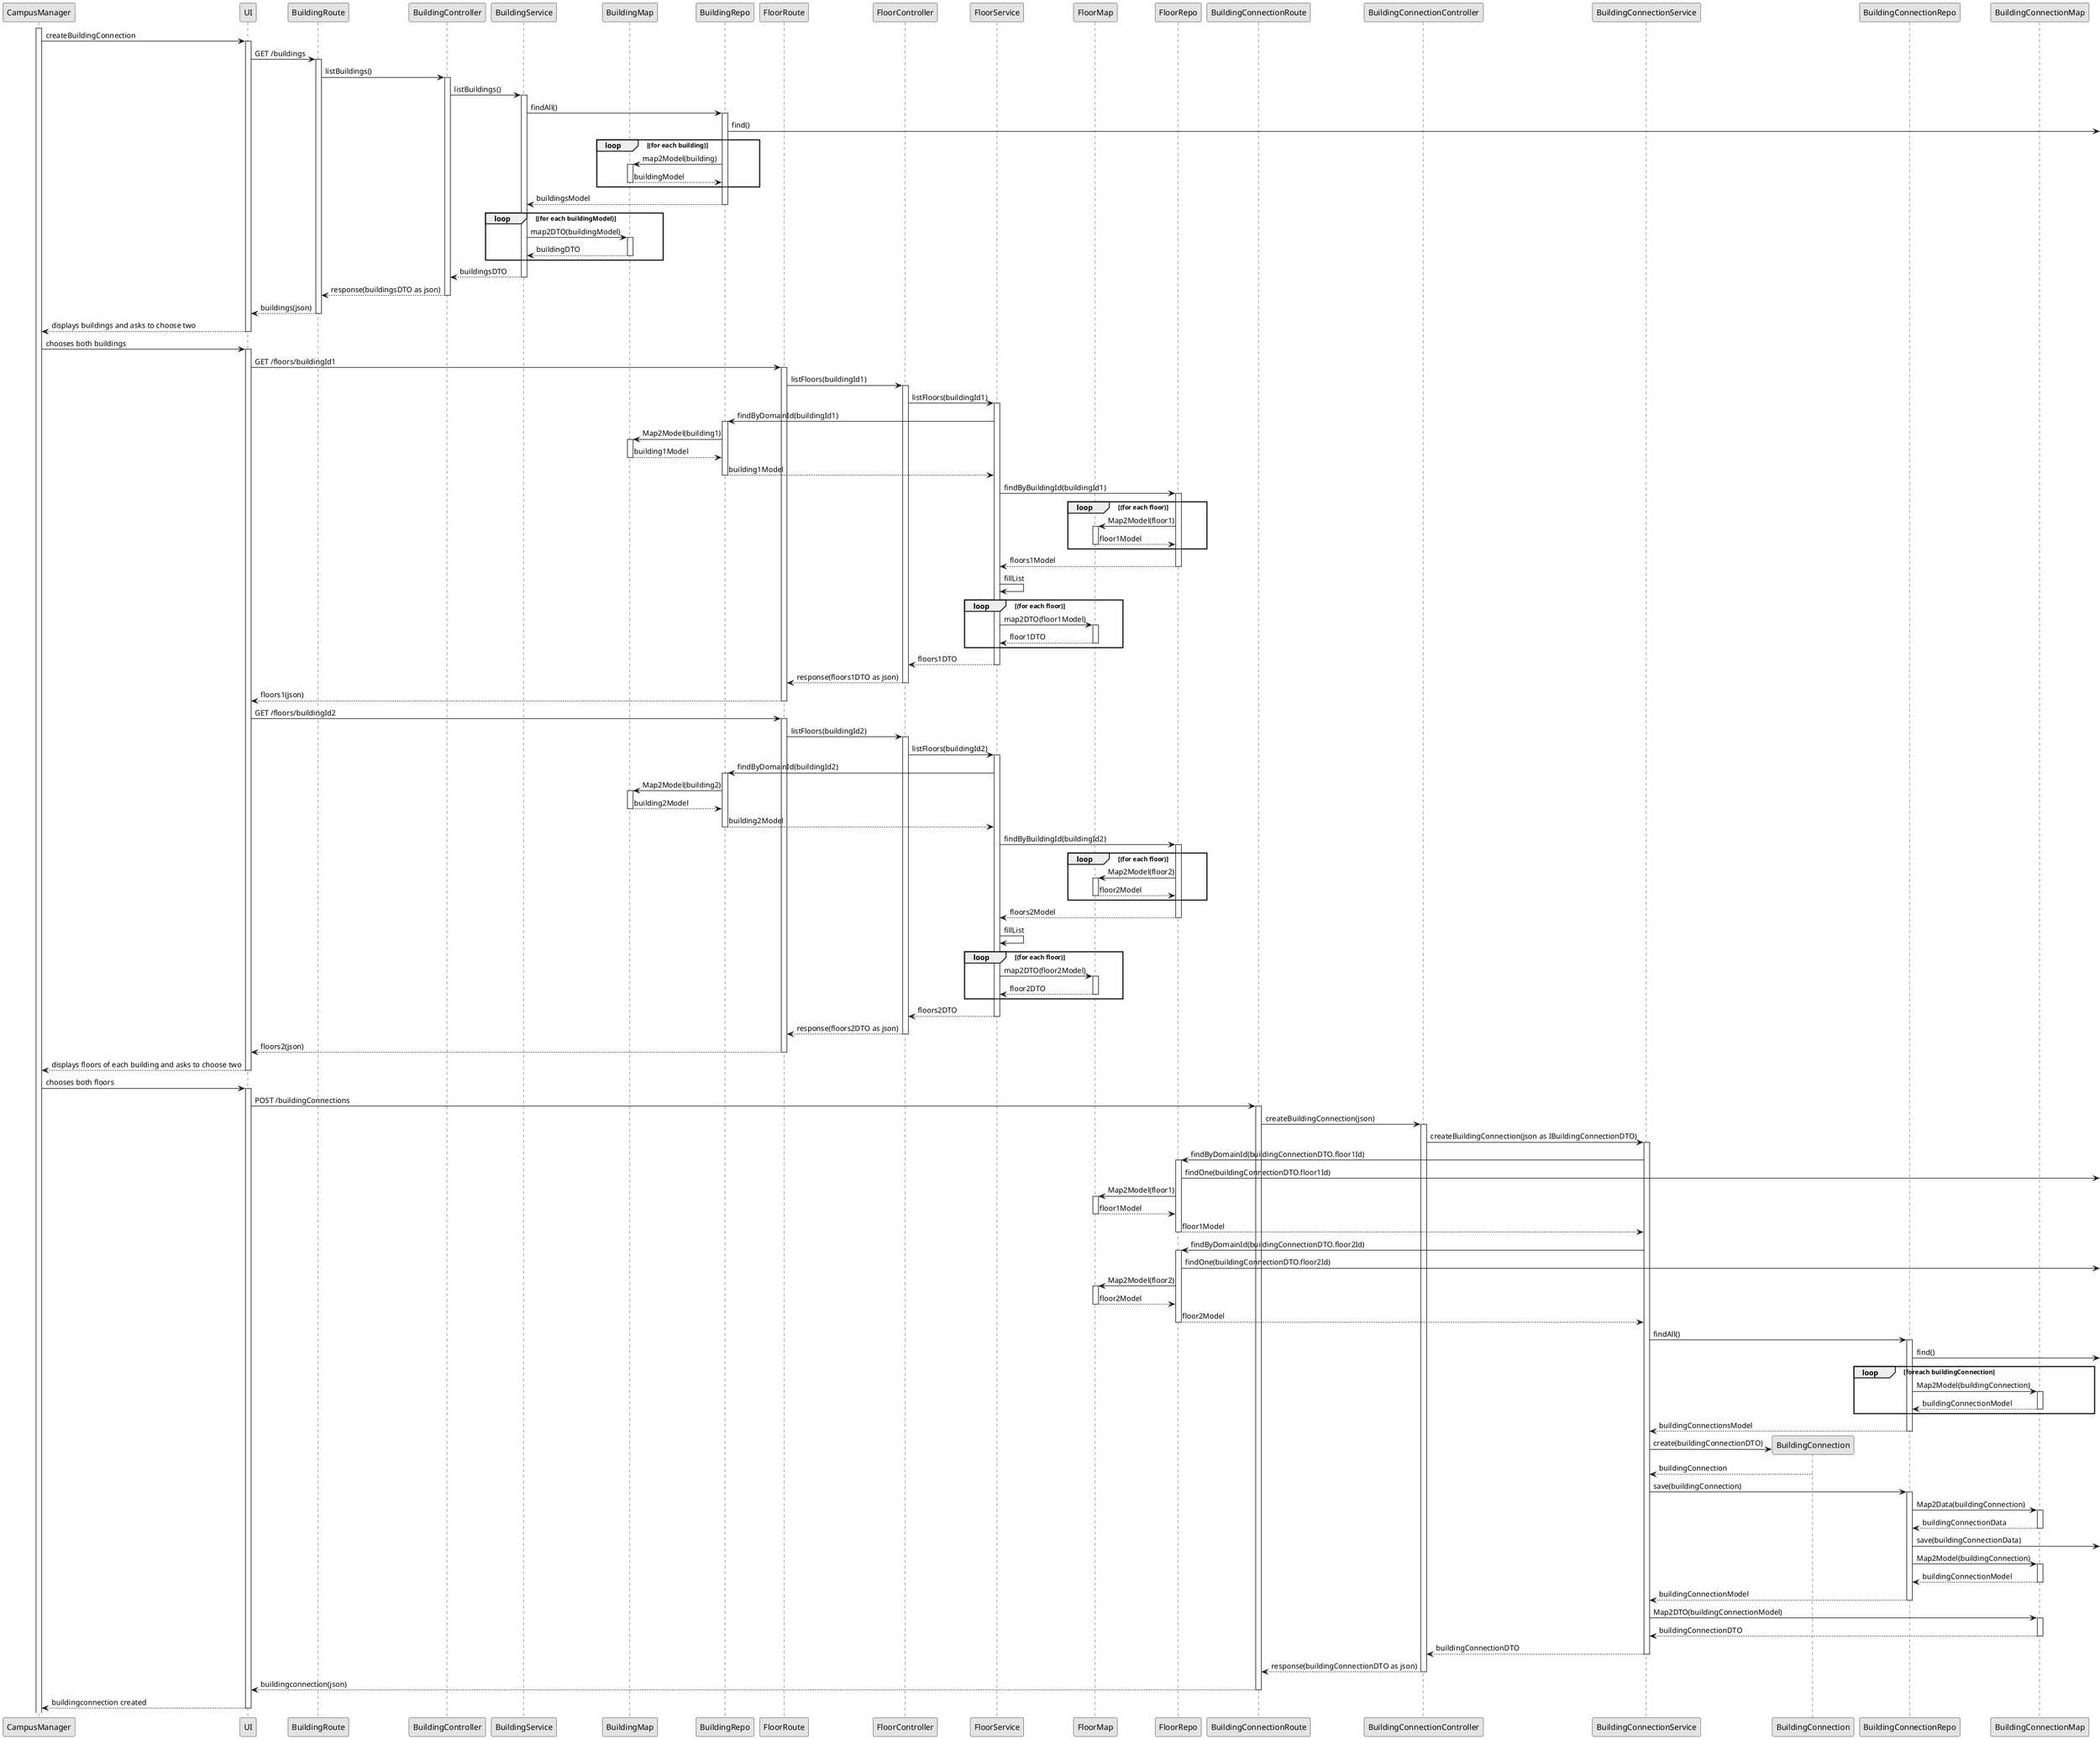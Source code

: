 @startuml
'http://plantuml.com/skinparam.html
skinparam monochrome true
skinparam packageStyle rect
skinparam shadowing false

participant CampusManager as CP
participant UI as UI

participant BuildingRoute as BR
participant BuildingController as BC
participant BuildingService as BS
participant BuildingMap as BM
participant BuildingRepo as BRe

participant FloorRoute as FR
participant FloorController as FC
participant FloorService as FS
participant FloorMap as FM
participant FloorRepo as FRe

participant BuildingConnectionRoute as BCR
participant BuildingConnectionController as BCC
participant BuildingConnectionService as BCS
participant BuildingConnection as BCD
participant BuildingConnectionRepo as BCRe
participant BuildingConnectionMap as BCM

activate CP
 CP -> UI: createBuildingConnection
  activate UI
   UI -> BR: GET /buildings
   activate BR
    BR -> BC: listBuildings()
    activate BC
     BC -> BS: listBuildings()
     activate BS
      BS -> BRe: findAll()
      activate BRe
       BRe -> :find()
       loop (for each building)
        BRe -> BM: map2Model(building)
        activate BM
         BM --> BRe: buildingModel
        deactivate BM
       end loop
        BRe --> BS: buildingsModel
        deactivate BRe
      loop (for each buildingModel)
       BS -> BM: map2DTO(buildingModel)
       activate BM
        BM --> BS: buildingDTO
       deactivate BM
      end loop
      BS --> BC: buildingsDTO
     deactivate BS
     BC --> BR: response(buildingsDTO as json)
    deactivate BC 
    BR --> UI: buildings(json)
   deactivate BR
   UI --> CP: displays buildings and asks to choose two
  deactivate UI
 CP -> UI: chooses both buildings
  activate UI
   UI -> FR: GET /floors/buildingId1
   activate FR
  FR -> FC: listFloors(buildingId1)
  activate FC
    FC -> FS: listFloors(buildingId1)
    activate FS
    FS -> BRe: findByDomainId(buildingId1)
    activate BRe
    BRe -> BM: Map2Model(building1)
    activate BM
    BM --> BRe: building1Model
    deactivate
    BRe --> FS: building1Model
    deactivate
    FS -> FRe: findByBuildingId(buildingId1)
    activate FRe
    loop (for each floor)
    FRe -> FM: Map2Model(floor1)
    activate FM
    FM --> FRe: floor1Model
    deactivate
    end loop
    FRe --> FS: floors1Model
    deactivate
    FS -> FS: fillList
    loop (for each floor)
    FS -> FM: map2DTO(floor1Model)
    activate FM
    FM --> FS: floor1DTO
    deactivate
    end loop
    FS --> FC: floors1DTO
    deactivate
    FC --> FR: response(floors1DTO as json)
    deactivate
    FR --> UI: floors1(json)
    deactivate FR
   UI -> FR: GET /floors/buildingId2
   activate FR
  FR -> FC: listFloors(buildingId2)
  activate FC
    FC -> FS: listFloors(buildingId2)
    activate FS
    FS -> BRe: findByDomainId(buildingId2)
    activate BRe
    BRe -> BM: Map2Model(building2)
    activate BM
    BM --> BRe: building2Model
    deactivate
    BRe --> FS: building2Model
    deactivate
    FS -> FRe: findByBuildingId(buildingId2)
    activate FRe
    loop (for each floor)
    FRe -> FM: Map2Model(floor2)
    activate FM
    FM --> FRe: floor2Model
    deactivate
    end loop
    FRe --> FS: floors2Model
    deactivate
    FS -> FS: fillList
    loop (for each floor)
    FS -> FM: map2DTO(floor2Model)
    activate FM
    FM --> FS: floor2DTO
    deactivate
    end loop
    FS --> FC: floors2DTO
    deactivate
    FC --> FR: response(floors2DTO as json)
    deactivate    
   FR --> UI: floors2(json)
   deactivate FR
   UI --> CP: displays floors of each building and asks to choose two
  deactivate UI
  CP -> UI: chooses both floors
   activate UI
   UI -> BCR: POST /buildingConnections
    activate BCR
  BCR->BCC: createBuildingConnection(json)
  activate BCC
    BCC ->BCS:createBuildingConnection(json as IBuildingConnectionDTO)
    activate BCS
    BCS->FRe:findByDomainId(buildingConnectionDTO.floor1Id)
    activate FRe
    FRe -> :findOne(buildingConnectionDTO.floor1Id)
    FRe -> FM:Map2Model(floor1)
    activate FM
    FM --> FRe:floor1Model
    deactivate
    FRe  --> BCS:floor1Model
    deactivate
    BCS->FRe:findByDomainId(buildingConnectionDTO.floor2Id)
    activate FRe
    FRe -> :findOne(buildingConnectionDTO.floor2Id)
    FRe -> FM:Map2Model(floor2)
    activate FM
    FM --> FRe:floor2Model
    deactivate
    FRe  --> BCS:floor2Model
    deactivate
    BCS -> BCRe:findAll()
    activate BCRe
    BCRe ->:find()
    loop foreach buildingConnection
    BCRe -> BCM:Map2Model(buildingConnection)
    activate BCM
    BCM --> BCRe:buildingConnectionModel
    deactivate
    end
    BCRe --> BCS : buildingConnectionsModel
    deactivate
    BCS -> BCD**:create(buildingConnectionDTO)
    BCD --> BCS:buildingConnection
    BCS -> BCRe:save(buildingConnection)
    activate  BCRe
    BCRe -> BCM:Map2Data(buildingConnection)
    activate BCM
    BCM --> BCRe:buildingConnectionData
    deactivate
    BCRe -> : save(buildingConnectionData)
    BCRe -> BCM:Map2Model(buildingConnection)     
    activate BCM
    BCM --> BCRe:buildingConnectionModel
    deactivate
    BCRe --> BCS: buildingConnectionModel
    deactivate
    BCS -> BCM:Map2DTO(buildingConnectionModel)
    activate BCM
    BCM--> BCS:buildingConnectionDTO
    deactivate
    BCS --> BCC:buildingConnectionDTO
    deactivate
    BCC --> BCR:response(buildingConnectionDTO as json)
    deactivate
    BCR --> UI: buildingconnection(json)
    deactivate BCR
   UI --> CP: buildingconnection created
   deactivate UI
@enduml